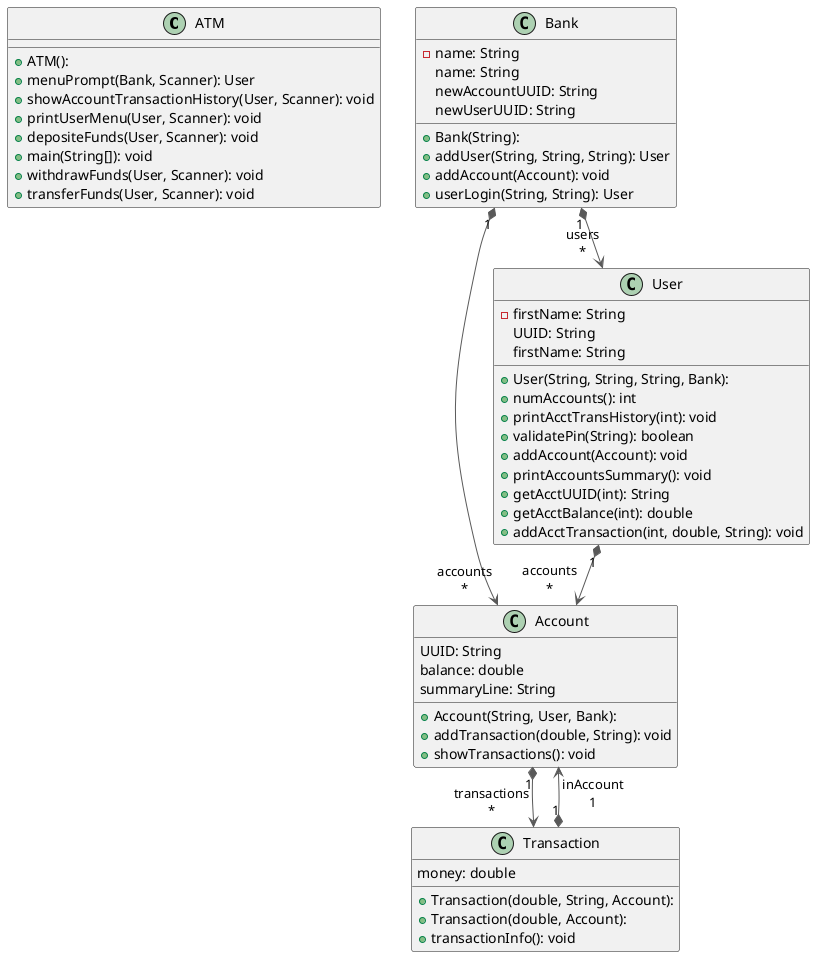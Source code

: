 @startuml


class ATM {
  + ATM(): 
  + menuPrompt(Bank, Scanner): User
  + showAccountTransactionHistory(User, Scanner): void
  + printUserMenu(User, Scanner): void
  + depositeFunds(User, Scanner): void
  + main(String[]): void
  + withdrawFunds(User, Scanner): void
  + transferFunds(User, Scanner): void
}
class Account {
  + Account(String, User, Bank): 
  + addTransaction(double, String): void
  + showTransactions(): void
   UUID: String
   balance: double
   summaryLine: String
}
class Bank {
  + Bank(String): 
  - name: String
  + addUser(String, String, String): User
  + addAccount(Account): void
  + userLogin(String, String): User
   name: String
   newAccountUUID: String
   newUserUUID: String
}
class Transaction {
  + Transaction(double, String, Account): 
  + Transaction(double, Account): 
  + transactionInfo(): void
   money: double
}
class User {
  + User(String, String, String, Bank): 
  - firstName: String
  + numAccounts(): int
  + printAcctTransHistory(int): void
  + validatePin(String): boolean
  + addAccount(Account): void
  + printAccountsSummary(): void
  + getAcctUUID(int): String
  + getAcctBalance(int): double
  + addAcctTransaction(int, double, String): void
   UUID: String
   firstName: String
}

Account     "1" *-[#595959,plain]-> "transactions\n*" Transaction 
Bank        "1" *-[#595959,plain]-> "accounts\n*" Account     
Bank        "1" *-[#595959,plain]-> "users\n*" User        
Transaction "1" *-[#595959,plain]-> "inAccount\n1" Account     
User        "1" *-[#595959,plain]-> "accounts\n*" Account     
@enduml
